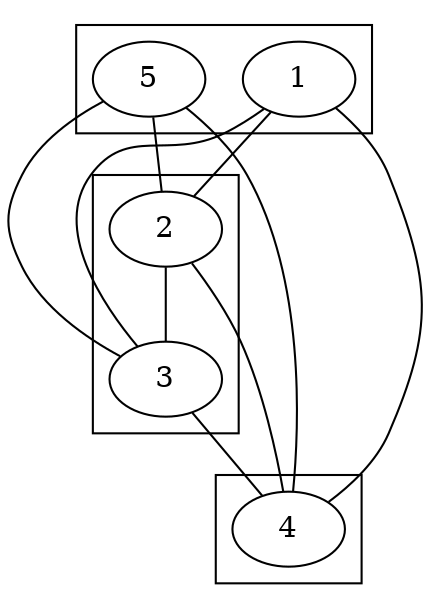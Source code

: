 graph G
{
    1 -- {2 3 4}
    5 -- {2 3 4}
    2 -- {3 4}
    3 -- 4
    subgraph cluster1
    {
        1 5
    }
    subgraph cluster2
    {
        2 3 
    }
    subgraph cluster3
    {
        4
    }
}
